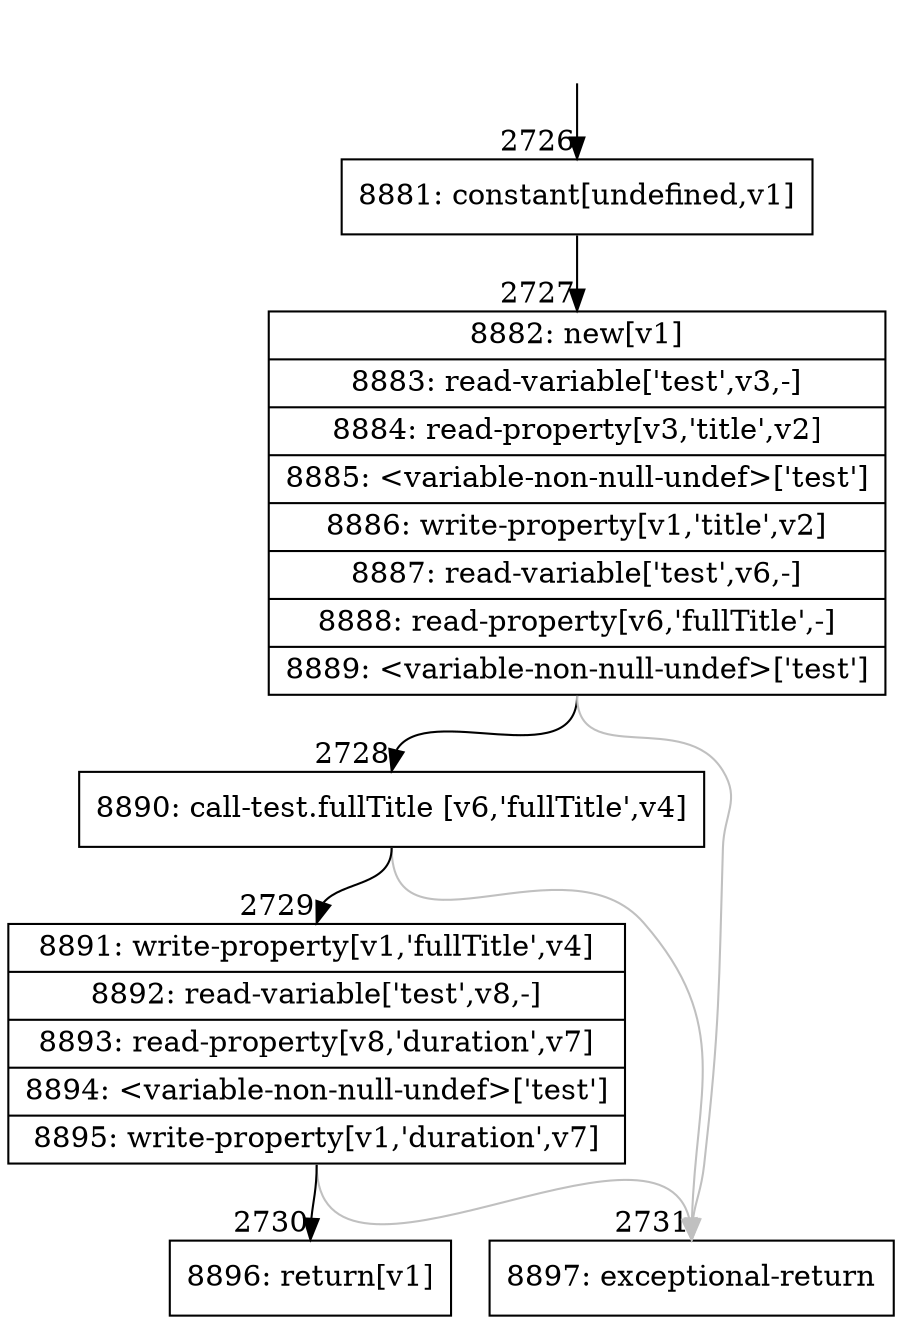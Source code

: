 digraph {
rankdir="TD"
BB_entry237[shape=none,label=""];
BB_entry237 -> BB2726 [tailport=s, headport=n, headlabel="    2726"]
BB2726 [shape=record label="{8881: constant[undefined,v1]}" ] 
BB2726 -> BB2727 [tailport=s, headport=n, headlabel="      2727"]
BB2727 [shape=record label="{8882: new[v1]|8883: read-variable['test',v3,-]|8884: read-property[v3,'title',v2]|8885: \<variable-non-null-undef\>['test']|8886: write-property[v1,'title',v2]|8887: read-variable['test',v6,-]|8888: read-property[v6,'fullTitle',-]|8889: \<variable-non-null-undef\>['test']}" ] 
BB2727 -> BB2728 [tailport=s, headport=n, headlabel="      2728"]
BB2727 -> BB2731 [tailport=s, headport=n, color=gray, headlabel="      2731"]
BB2728 [shape=record label="{8890: call-test.fullTitle [v6,'fullTitle',v4]}" ] 
BB2728 -> BB2729 [tailport=s, headport=n, headlabel="      2729"]
BB2728 -> BB2731 [tailport=s, headport=n, color=gray]
BB2729 [shape=record label="{8891: write-property[v1,'fullTitle',v4]|8892: read-variable['test',v8,-]|8893: read-property[v8,'duration',v7]|8894: \<variable-non-null-undef\>['test']|8895: write-property[v1,'duration',v7]}" ] 
BB2729 -> BB2730 [tailport=s, headport=n, headlabel="      2730"]
BB2729 -> BB2731 [tailport=s, headport=n, color=gray]
BB2730 [shape=record label="{8896: return[v1]}" ] 
BB2731 [shape=record label="{8897: exceptional-return}" ] 
//#$~ 3175
}
